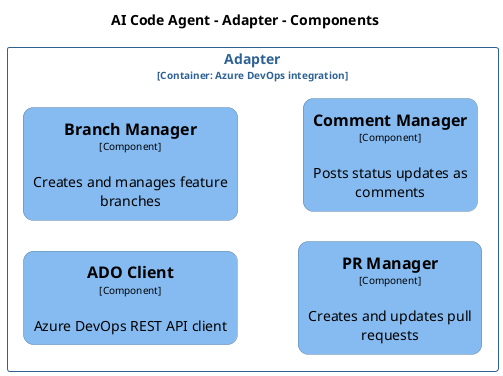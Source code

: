@startuml
set separator none
title AI Code Agent - Adapter - Components

left to right direction
skinparam ranksep 60
skinparam nodesep 30

skinparam {
  arrowFontSize 10
  defaultTextAlignment center
  wrapWidth 200
  maxMessageSize 100
}

hide stereotype

skinparam rectangle<<AICodeAgent.Adapter.ADOClient>> {
  BackgroundColor #85bbf0
  FontColor #000000
  BorderColor #5d82a8
  roundCorner 20
  shadowing false
}
skinparam rectangle<<AICodeAgent.Adapter.BranchManager>> {
  BackgroundColor #85bbf0
  FontColor #000000
  BorderColor #5d82a8
  roundCorner 20
  shadowing false
}
skinparam rectangle<<AICodeAgent.Adapter.CommentManager>> {
  BackgroundColor #85bbf0
  FontColor #000000
  BorderColor #5d82a8
  roundCorner 20
  shadowing false
}
skinparam rectangle<<AICodeAgent.Adapter.PRManager>> {
  BackgroundColor #85bbf0
  FontColor #000000
  BorderColor #5d82a8
  roundCorner 20
  shadowing false
}
skinparam rectangle<<AICodeAgent.Adapter>> {
  BorderColor #2e6295
  FontColor #2e6295
  shadowing false
}

rectangle "Adapter\n<size:10>[Container: Azure DevOps integration]</size>" <<AICodeAgent.Adapter>> {
  rectangle "==ADO Client\n<size:10>[Component]</size>\n\nAzure DevOps REST API client" <<AICodeAgent.Adapter.ADOClient>> as AICodeAgent.Adapter.ADOClient
  rectangle "==Branch Manager\n<size:10>[Component]</size>\n\nCreates and manages feature branches" <<AICodeAgent.Adapter.BranchManager>> as AICodeAgent.Adapter.BranchManager
  rectangle "==PR Manager\n<size:10>[Component]</size>\n\nCreates and updates pull requests" <<AICodeAgent.Adapter.PRManager>> as AICodeAgent.Adapter.PRManager
  rectangle "==Comment Manager\n<size:10>[Component]</size>\n\nPosts status updates as comments" <<AICodeAgent.Adapter.CommentManager>> as AICodeAgent.Adapter.CommentManager
}

@enduml
